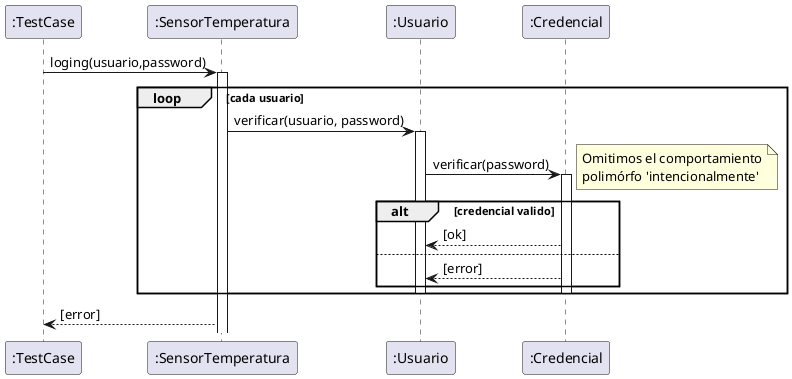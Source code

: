 @startuml
":TestCase" -> ":SensorTemperatura": loging(usuario,password)

activate ":SensorTemperatura"
        loop cada usuario
                ":SensorTemperatura" -> ":Usuario": verificar(usuario, password)

                activate ":Usuario"
                        ":Usuario" -> ":Credencial": verificar(password)
                        note right
                                Omitimos el comportamiento
                                polimórfo 'intencionalmente'
                        end note
                        activate ":Credencial"
                                alt credencial valido
                                        ":Credencial" --> ":Usuario": [ok]
                                else  
                                        ":Credencial" --> ":Usuario": [error]
                                end
                        deactivate ":Credencial"
                deactivate ":Usuario"
        end
        
        ":SensorTemperatura" --> ":TestCase": [error]

@enduml
